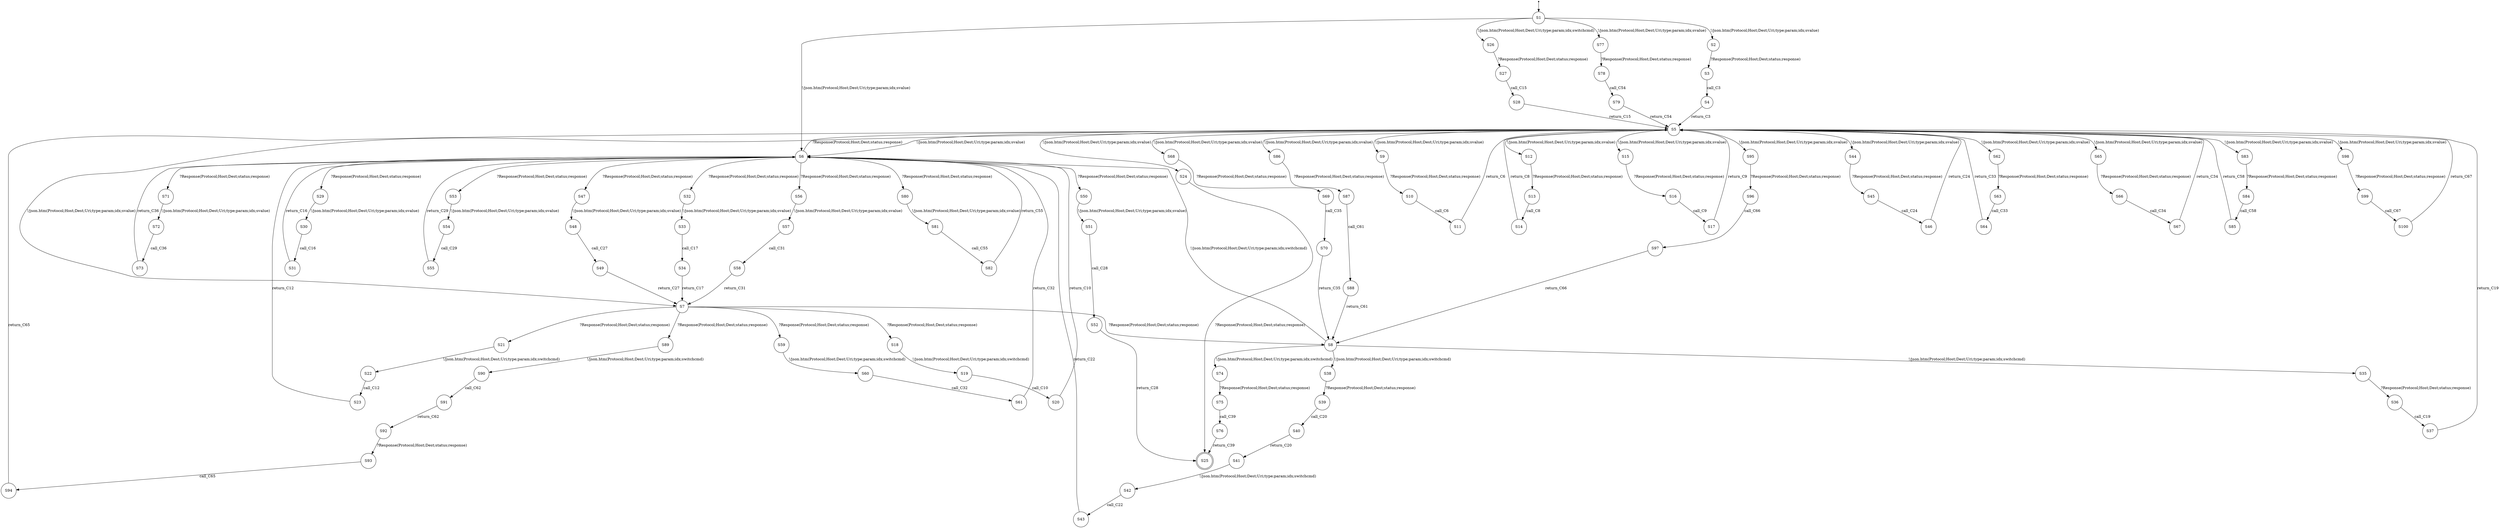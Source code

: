digraph LTS {
S00[shape=point]
S1[label=S1,shape=circle];
S2[label=S2,shape=circle];
S3[label=S3,shape=circle];
S4[label=S4,shape=circle];
S5[label=S5,shape=circle];
S6[label=S6,shape=circle];
S7[label=S7,shape=circle];
S8[label=S8,shape=circle];
S9[label=S9,shape=circle];
S10[label=S10,shape=circle];
S11[label=S11,shape=circle];
S12[label=S12,shape=circle];
S13[label=S13,shape=circle];
S14[label=S14,shape=circle];
S15[label=S15,shape=circle];
S16[label=S16,shape=circle];
S17[label=S17,shape=circle];
S18[label=S18,shape=circle];
S19[label=S19,shape=circle];
S20[label=S20,shape=circle];
S21[label=S21,shape=circle];
S22[label=S22,shape=circle];
S23[label=S23,shape=circle];
S24[label=S24,shape=circle];
S25[label=S25,shape=doublecircle];
S26[label=S26,shape=circle];
S27[label=S27,shape=circle];
S28[label=S28,shape=circle];
S29[label=S29,shape=circle];
S30[label=S30,shape=circle];
S31[label=S31,shape=circle];
S32[label=S32,shape=circle];
S33[label=S33,shape=circle];
S34[label=S34,shape=circle];
S35[label=S35,shape=circle];
S36[label=S36,shape=circle];
S37[label=S37,shape=circle];
S38[label=S38,shape=circle];
S39[label=S39,shape=circle];
S40[label=S40,shape=circle];
S41[label=S41,shape=circle];
S42[label=S42,shape=circle];
S43[label=S43,shape=circle];
S44[label=S44,shape=circle];
S45[label=S45,shape=circle];
S46[label=S46,shape=circle];
S47[label=S47,shape=circle];
S48[label=S48,shape=circle];
S49[label=S49,shape=circle];
S50[label=S50,shape=circle];
S51[label=S51,shape=circle];
S52[label=S52,shape=circle];
S53[label=S53,shape=circle];
S54[label=S54,shape=circle];
S55[label=S55,shape=circle];
S56[label=S56,shape=circle];
S57[label=S57,shape=circle];
S58[label=S58,shape=circle];
S59[label=S59,shape=circle];
S60[label=S60,shape=circle];
S61[label=S61,shape=circle];
S62[label=S62,shape=circle];
S63[label=S63,shape=circle];
S64[label=S64,shape=circle];
S65[label=S65,shape=circle];
S66[label=S66,shape=circle];
S67[label=S67,shape=circle];
S68[label=S68,shape=circle];
S69[label=S69,shape=circle];
S70[label=S70,shape=circle];
S71[label=S71,shape=circle];
S72[label=S72,shape=circle];
S73[label=S73,shape=circle];
S74[label=S74,shape=circle];
S75[label=S75,shape=circle];
S76[label=S76,shape=circle];
S77[label=S77,shape=circle];
S78[label=S78,shape=circle];
S79[label=S79,shape=circle];
S80[label=S80,shape=circle];
S81[label=S81,shape=circle];
S82[label=S82,shape=circle];
S83[label=S83,shape=circle];
S84[label=S84,shape=circle];
S85[label=S85,shape=circle];
S86[label=S86,shape=circle];
S87[label=S87,shape=circle];
S88[label=S88,shape=circle];
S89[label=S89,shape=circle];
S90[label=S90,shape=circle];
S91[label=S91,shape=circle];
S92[label=S92,shape=circle];
S93[label=S93,shape=circle];
S94[label=S94,shape=circle];
S95[label=S95,shape=circle];
S96[label=S96,shape=circle];
S97[label=S97,shape=circle];
S98[label=S98,shape=circle];
S99[label=S99,shape=circle];
S100[label=S100,shape=circle];
S00 -> S1
S1 -> S2[label ="!/json.htm(Protocol;Host;Dest;Uri;type;param;idx;svalue)"];
S1 -> S6[label ="!/json.htm(Protocol;Host;Dest;Uri;type;param;idx;svalue)"];
S1 -> S26[label ="!/json.htm(Protocol;Host;Dest;Uri;type;param;idx;switchcmd)"];
S1 -> S77[label ="!/json.htm(Protocol;Host;Dest;Uri;type;param;idx;svalue)"];
S2 -> S3[label ="?Response(Protocol;Host;Dest;status;response)"];
S3 -> S4[label ="call_C3"];
S4 -> S5[label ="return_C3"];
S5 -> S6[label ="!/json.htm(Protocol;Host;Dest;Uri;type;param;idx;svalue)"];
S5 -> S7[label ="!/json.htm(Protocol;Host;Dest;Uri;type;param;idx;svalue)"];
S5 -> S9[label ="!/json.htm(Protocol;Host;Dest;Uri;type;param;idx;svalue)"];
S5 -> S12[label ="!/json.htm(Protocol;Host;Dest;Uri;type;param;idx;svalue)"];
S5 -> S15[label ="!/json.htm(Protocol;Host;Dest;Uri;type;param;idx;svalue)"];
S5 -> S24[label ="!/json.htm(Protocol;Host;Dest;Uri;type;param;idx;svalue)"];
S5 -> S44[label ="!/json.htm(Protocol;Host;Dest;Uri;type;param;idx;svalue)"];
S5 -> S62[label ="!/json.htm(Protocol;Host;Dest;Uri;type;param;idx;svalue)"];
S5 -> S65[label ="!/json.htm(Protocol;Host;Dest;Uri;type;param;idx;svalue)"];
S5 -> S68[label ="!/json.htm(Protocol;Host;Dest;Uri;type;param;idx;svalue)"];
S5 -> S83[label ="!/json.htm(Protocol;Host;Dest;Uri;type;param;idx;svalue)"];
S5 -> S86[label ="!/json.htm(Protocol;Host;Dest;Uri;type;param;idx;svalue)"];
S5 -> S95[label ="!/json.htm(Protocol;Host;Dest;Uri;type;param;idx;svalue)"];
S5 -> S98[label ="!/json.htm(Protocol;Host;Dest;Uri;type;param;idx;svalue)"];
S6 -> S5[label ="?Response(Protocol;Host;Dest;status;response)"];
S6 -> S29[label ="?Response(Protocol;Host;Dest;status;response)"];
S6 -> S32[label ="?Response(Protocol;Host;Dest;status;response)"];
S6 -> S47[label ="?Response(Protocol;Host;Dest;status;response)"];
S6 -> S50[label ="?Response(Protocol;Host;Dest;status;response)"];
S6 -> S53[label ="?Response(Protocol;Host;Dest;status;response)"];
S6 -> S56[label ="?Response(Protocol;Host;Dest;status;response)"];
S6 -> S71[label ="?Response(Protocol;Host;Dest;status;response)"];
S6 -> S80[label ="?Response(Protocol;Host;Dest;status;response)"];
S7 -> S8[label ="?Response(Protocol;Host;Dest;status;response)"];
S7 -> S18[label ="?Response(Protocol;Host;Dest;status;response)"];
S7 -> S21[label ="?Response(Protocol;Host;Dest;status;response)"];
S7 -> S59[label ="?Response(Protocol;Host;Dest;status;response)"];
S7 -> S89[label ="?Response(Protocol;Host;Dest;status;response)"];
S8 -> S6[label ="!/json.htm(Protocol;Host;Dest;Uri;type;param;idx;switchcmd)"];
S8 -> S35[label ="!/json.htm(Protocol;Host;Dest;Uri;type;param;idx;switchcmd)"];
S8 -> S38[label ="!/json.htm(Protocol;Host;Dest;Uri;type;param;idx;switchcmd)"];
S8 -> S74[label ="!/json.htm(Protocol;Host;Dest;Uri;type;param;idx;switchcmd)"];
S9 -> S10[label ="?Response(Protocol;Host;Dest;status;response)"];
S10 -> S11[label ="call_C6"];
S11 -> S5[label ="return_C6"];
S12 -> S13[label ="?Response(Protocol;Host;Dest;status;response)"];
S13 -> S14[label ="call_C8"];
S14 -> S5[label ="return_C8"];
S15 -> S16[label ="?Response(Protocol;Host;Dest;status;response)"];
S16 -> S17[label ="call_C9"];
S17 -> S5[label ="return_C9"];
S18 -> S19[label ="!/json.htm(Protocol;Host;Dest;Uri;type;param;idx;switchcmd)"];
S19 -> S20[label ="call_C10"];
S20 -> S6[label ="return_C10"];
S21 -> S22[label ="!/json.htm(Protocol;Host;Dest;Uri;type;param;idx;switchcmd)"];
S22 -> S23[label ="call_C12"];
S23 -> S6[label ="return_C12"];
S24 -> S25[label ="?Response(Protocol;Host;Dest;status;response)"];
S26 -> S27[label ="?Response(Protocol;Host;Dest;status;response)"];
S27 -> S28[label ="call_C15"];
S28 -> S5[label ="return_C15"];
S29 -> S30[label ="!/json.htm(Protocol;Host;Dest;Uri;type;param;idx;svalue)"];
S30 -> S31[label ="call_C16"];
S31 -> S6[label ="return_C16"];
S32 -> S33[label ="!/json.htm(Protocol;Host;Dest;Uri;type;param;idx;svalue)"];
S33 -> S34[label ="call_C17"];
S34 -> S7[label ="return_C17"];
S35 -> S36[label ="?Response(Protocol;Host;Dest;status;response)"];
S36 -> S37[label ="call_C19"];
S37 -> S5[label ="return_C19"];
S38 -> S39[label ="?Response(Protocol;Host;Dest;status;response)"];
S39 -> S40[label ="call_C20"];
S40 -> S41[label ="return_C20"];
S41 -> S42[label ="!/json.htm(Protocol;Host;Dest;Uri;type;param;idx;switchcmd)"];
S42 -> S43[label ="call_C22"];
S43 -> S6[label ="return_C22"];
S44 -> S45[label ="?Response(Protocol;Host;Dest;status;response)"];
S45 -> S46[label ="call_C24"];
S46 -> S5[label ="return_C24"];
S47 -> S48[label ="!/json.htm(Protocol;Host;Dest;Uri;type;param;idx;svalue)"];
S48 -> S49[label ="call_C27"];
S49 -> S7[label ="return_C27"];
S50 -> S51[label ="!/json.htm(Protocol;Host;Dest;Uri;type;param;idx;svalue)"];
S51 -> S52[label ="call_C28"];
S52 -> S25[label ="return_C28"];
S53 -> S54[label ="!/json.htm(Protocol;Host;Dest;Uri;type;param;idx;svalue)"];
S54 -> S55[label ="call_C29"];
S55 -> S6[label ="return_C29"];
S56 -> S57[label ="!/json.htm(Protocol;Host;Dest;Uri;type;param;idx;svalue)"];
S57 -> S58[label ="call_C31"];
S58 -> S7[label ="return_C31"];
S59 -> S60[label ="!/json.htm(Protocol;Host;Dest;Uri;type;param;idx;switchcmd)"];
S60 -> S61[label ="call_C32"];
S61 -> S6[label ="return_C32"];
S62 -> S63[label ="?Response(Protocol;Host;Dest;status;response)"];
S63 -> S64[label ="call_C33"];
S64 -> S5[label ="return_C33"];
S65 -> S66[label ="?Response(Protocol;Host;Dest;status;response)"];
S66 -> S67[label ="call_C34"];
S67 -> S5[label ="return_C34"];
S68 -> S69[label ="?Response(Protocol;Host;Dest;status;response)"];
S69 -> S70[label ="call_C35"];
S70 -> S8[label ="return_C35"];
S71 -> S72[label ="!/json.htm(Protocol;Host;Dest;Uri;type;param;idx;svalue)"];
S72 -> S73[label ="call_C36"];
S73 -> S6[label ="return_C36"];
S74 -> S75[label ="?Response(Protocol;Host;Dest;status;response)"];
S75 -> S76[label ="call_C39"];
S76 -> S25[label ="return_C39"];
S77 -> S78[label ="?Response(Protocol;Host;Dest;status;response)"];
S78 -> S79[label ="call_C54"];
S79 -> S5[label ="return_C54"];
S80 -> S81[label ="!/json.htm(Protocol;Host;Dest;Uri;type;param;idx;svalue)"];
S81 -> S82[label ="call_C55"];
S82 -> S6[label ="return_C55"];
S83 -> S84[label ="?Response(Protocol;Host;Dest;status;response)"];
S84 -> S85[label ="call_C58"];
S85 -> S5[label ="return_C58"];
S86 -> S87[label ="?Response(Protocol;Host;Dest;status;response)"];
S87 -> S88[label ="call_C61"];
S88 -> S8[label ="return_C61"];
S89 -> S90[label ="!/json.htm(Protocol;Host;Dest;Uri;type;param;idx;switchcmd)"];
S90 -> S91[label ="call_C62"];
S91 -> S92[label ="return_C62"];
S92 -> S93[label ="?Response(Protocol;Host;Dest;status;response)"];
S93 -> S94[label ="call_C65"];
S94 -> S5[label ="return_C65"];
S95 -> S96[label ="?Response(Protocol;Host;Dest;status;response)"];
S96 -> S97[label ="call_C66"];
S97 -> S8[label ="return_C66"];
S98 -> S99[label ="?Response(Protocol;Host;Dest;status;response)"];
S99 -> S100[label ="call_C67"];
S100 -> S5[label ="return_C67"];
}
